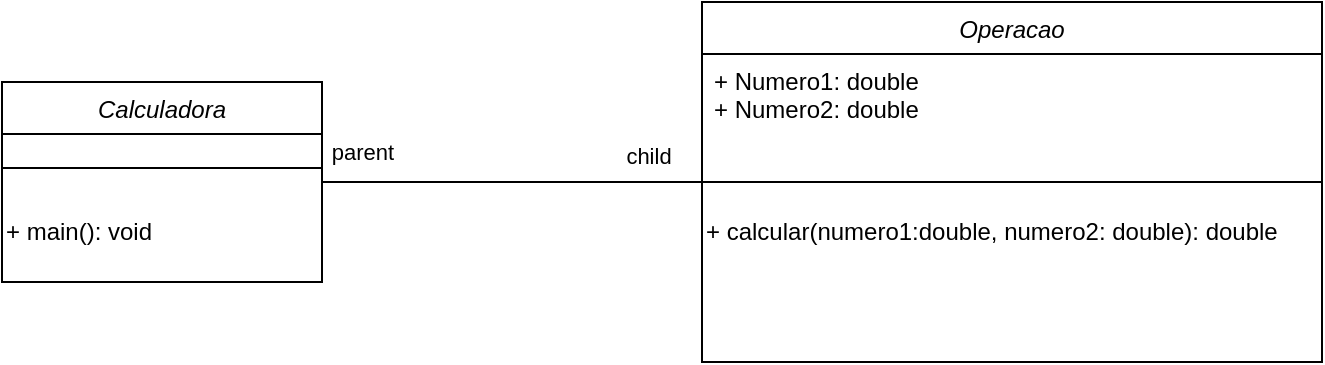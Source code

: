 <mxfile version="21.1.4" type="github">
  <diagram id="C5RBs43oDa-KdzZeNtuy" name="Page-1">
    <mxGraphModel dx="794" dy="708" grid="1" gridSize="10" guides="1" tooltips="1" connect="1" arrows="1" fold="1" page="1" pageScale="1" pageWidth="827" pageHeight="1169" math="0" shadow="0">
      <root>
        <mxCell id="WIyWlLk6GJQsqaUBKTNV-0" />
        <mxCell id="WIyWlLk6GJQsqaUBKTNV-1" parent="WIyWlLk6GJQsqaUBKTNV-0" />
        <mxCell id="3-Vc77pxm4n8m3PA8i64-1" value="Calculadora" style="swimlane;fontStyle=2;align=center;verticalAlign=top;childLayout=stackLayout;horizontal=1;startSize=26;horizontalStack=0;resizeParent=1;resizeLast=0;collapsible=1;marginBottom=0;rounded=0;shadow=0;strokeWidth=1;" parent="WIyWlLk6GJQsqaUBKTNV-1" vertex="1">
          <mxGeometry x="90" y="85" width="160" height="100" as="geometry">
            <mxRectangle x="230" y="140" width="160" height="26" as="alternateBounds" />
          </mxGeometry>
        </mxCell>
        <mxCell id="3-Vc77pxm4n8m3PA8i64-5" value="" style="line;html=1;strokeWidth=1;align=left;verticalAlign=middle;spacingTop=-1;spacingLeft=3;spacingRight=3;rotatable=0;labelPosition=right;points=[];portConstraint=eastwest;" parent="3-Vc77pxm4n8m3PA8i64-1" vertex="1">
          <mxGeometry y="26" width="160" height="34" as="geometry" />
        </mxCell>
        <mxCell id="3-Vc77pxm4n8m3PA8i64-26" value="+ main(): void" style="text;html=1;align=left;verticalAlign=middle;resizable=0;points=[];autosize=1;strokeColor=none;fillColor=none;" parent="3-Vc77pxm4n8m3PA8i64-1" vertex="1">
          <mxGeometry y="60" width="160" height="30" as="geometry" />
        </mxCell>
        <mxCell id="3-Vc77pxm4n8m3PA8i64-27" value="Operacao" style="swimlane;fontStyle=2;align=center;verticalAlign=top;childLayout=stackLayout;horizontal=1;startSize=26;horizontalStack=0;resizeParent=1;resizeLast=0;collapsible=1;marginBottom=0;rounded=0;shadow=0;strokeWidth=1;" parent="WIyWlLk6GJQsqaUBKTNV-1" vertex="1">
          <mxGeometry x="440" y="45" width="310" height="180" as="geometry">
            <mxRectangle x="230" y="140" width="160" height="26" as="alternateBounds" />
          </mxGeometry>
        </mxCell>
        <mxCell id="3-Vc77pxm4n8m3PA8i64-28" value="+ Numero1: double&#xa;+ Numero2: double&#xa;" style="text;align=left;verticalAlign=top;spacingLeft=4;spacingRight=4;overflow=hidden;rotatable=0;points=[[0,0.5],[1,0.5]];portConstraint=eastwest;" parent="3-Vc77pxm4n8m3PA8i64-27" vertex="1">
          <mxGeometry y="26" width="310" height="54" as="geometry" />
        </mxCell>
        <mxCell id="3-Vc77pxm4n8m3PA8i64-29" value="" style="line;html=1;strokeWidth=1;align=left;verticalAlign=middle;spacingTop=-1;spacingLeft=3;spacingRight=3;rotatable=0;labelPosition=right;points=[];portConstraint=eastwest;" parent="3-Vc77pxm4n8m3PA8i64-27" vertex="1">
          <mxGeometry y="80" width="310" height="20" as="geometry" />
        </mxCell>
        <mxCell id="3-Vc77pxm4n8m3PA8i64-30" value="+ calcular(numero1:double, numero2: double): double" style="text;html=1;align=left;verticalAlign=middle;resizable=0;points=[];autosize=1;strokeColor=none;fillColor=none;" parent="3-Vc77pxm4n8m3PA8i64-27" vertex="1">
          <mxGeometry y="100" width="310" height="30" as="geometry" />
        </mxCell>
        <mxCell id="3-Vc77pxm4n8m3PA8i64-36" value="" style="endArrow=none;html=1;rounded=0;exitX=1;exitY=0.5;exitDx=0;exitDy=0;" parent="WIyWlLk6GJQsqaUBKTNV-1" source="3-Vc77pxm4n8m3PA8i64-1" target="3-Vc77pxm4n8m3PA8i64-27" edge="1">
          <mxGeometry width="50" height="50" relative="1" as="geometry">
            <mxPoint x="490" y="340" as="sourcePoint" />
            <mxPoint x="540" y="290" as="targetPoint" />
          </mxGeometry>
        </mxCell>
        <mxCell id="3-Vc77pxm4n8m3PA8i64-38" value="parent" style="edgeLabel;html=1;align=center;verticalAlign=middle;resizable=0;points=[];" parent="3-Vc77pxm4n8m3PA8i64-36" vertex="1" connectable="0">
          <mxGeometry x="-0.474" y="1" relative="1" as="geometry">
            <mxPoint x="-30" y="-14" as="offset" />
          </mxGeometry>
        </mxCell>
        <mxCell id="3-Vc77pxm4n8m3PA8i64-39" value="child" style="edgeLabel;html=1;align=center;verticalAlign=middle;resizable=0;points=[];" parent="WIyWlLk6GJQsqaUBKTNV-1" vertex="1" connectable="0">
          <mxGeometry x="350" y="130" as="geometry">
            <mxPoint x="63" y="-8" as="offset" />
          </mxGeometry>
        </mxCell>
      </root>
    </mxGraphModel>
  </diagram>
</mxfile>
